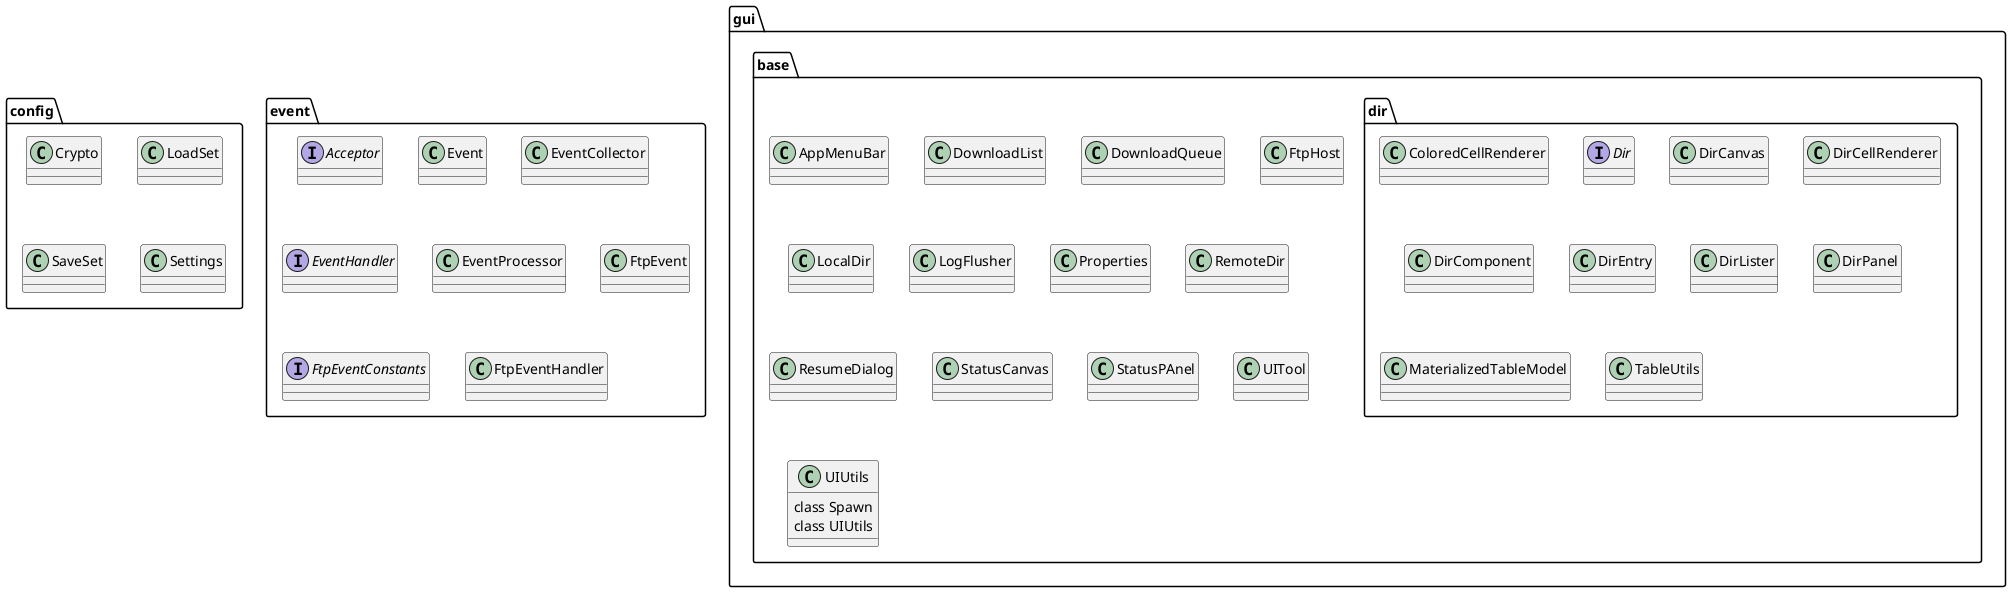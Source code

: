 @startuml
'https://plantuml.com/class-diagram

package config {
    class Crypto
    class LoadSet
    class SaveSet
    class Settings
}
package event {
    interface Acceptor
    class Event
    class EventCollector
    interface EventHandler
    class EventProcessor
    class FtpEvent
    interface FtpEventConstants
    class FtpEventHandler
}
package gui{
    package base{
        package dir{
            class ColoredCellRenderer
            interface Dir
            class DirCanvas
            class DirCellRenderer
            class DirComponent
            class DirEntry
            class DirLister
            class DirPanel
            class MaterializedTableModel
            class TableUtils
        }
        class AppMenuBar
        class DownloadList
        class DownloadQueue
        class FtpHost
        class LocalDir
        class LogFlusher
        class Properties
        class RemoteDir
        class ResumeDialog
        class StatusCanvas
        class StatusPAnel
        class UITool
        class UIUtils{
        class Spawn
        class UIUtils
      }





    }
}

@enduml